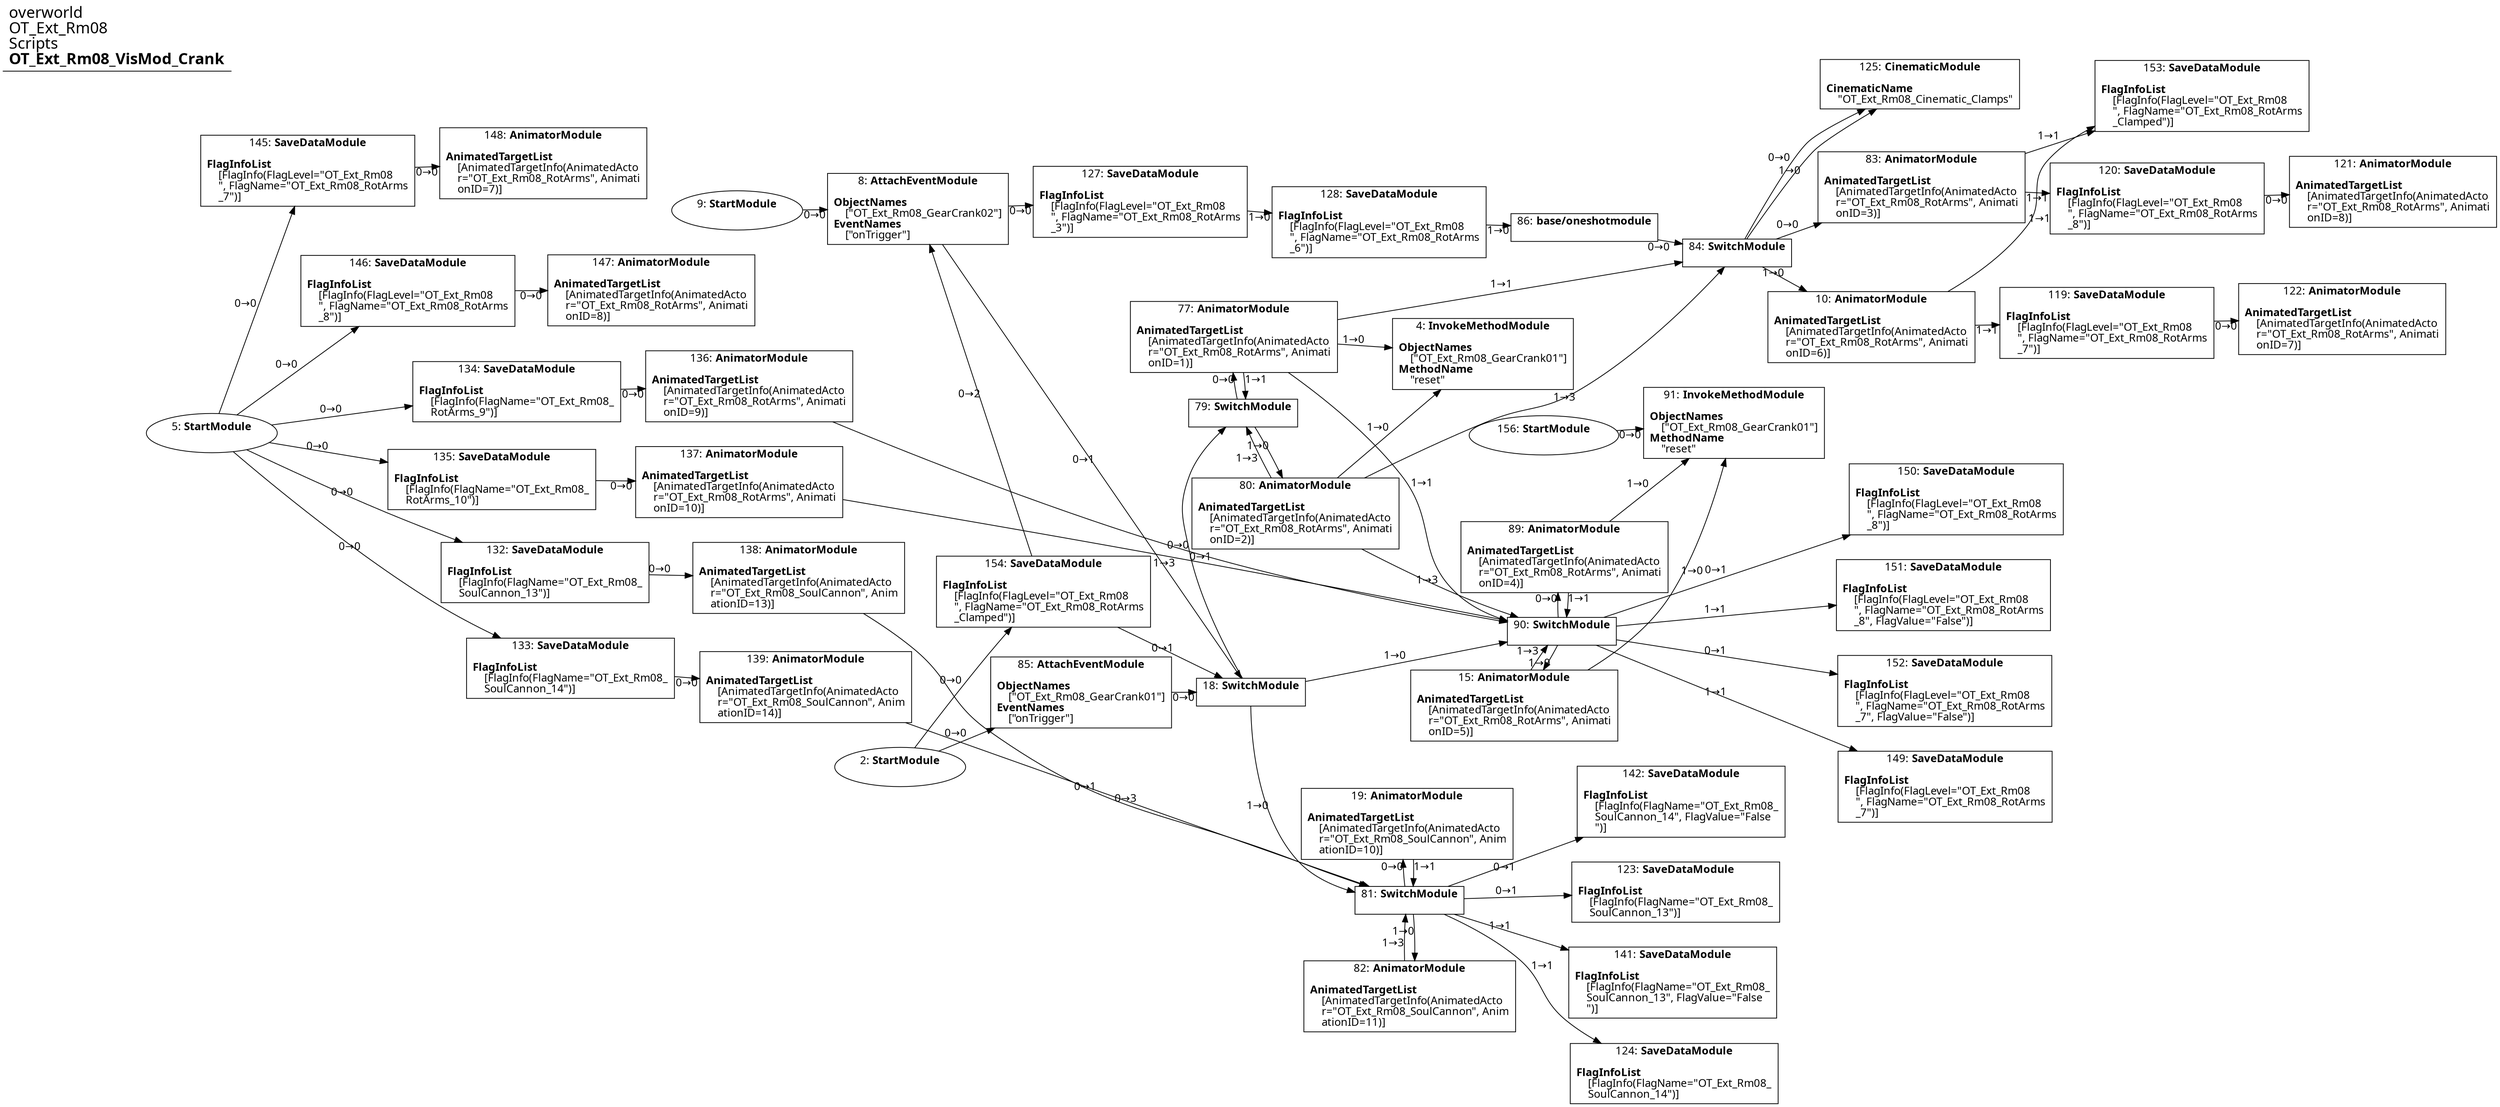 digraph {
    layout = fdp;
    overlap = prism;
    sep = "+16";
    splines = spline;

    node [ shape = box ];

    graph [ fontname = "Segoe UI" ];
    node [ fontname = "Segoe UI" ];
    edge [ fontname = "Segoe UI" ];

    2 [ label = <2: <b>StartModule</b><br/><br/>> ];
    2 [ shape = oval ]
    2 [ pos = "-0.42400002,-0.71000004!" ];
    2 -> 85 [ label = "0→0" ];
    2 -> 154 [ label = "0→0" ];

    4 [ label = <4: <b>InvokeMethodModule</b><br/><br/><b>ObjectNames</b><br align="left"/>    [&quot;OT_Ext_Rm08_GearCrank01&quot;]<br align="left"/><b>MethodName</b><br align="left"/>    &quot;reset&quot;<br align="left"/>> ];
    4 [ pos = "1.036,0.043!" ];

    5 [ label = <5: <b>StartModule</b><br/><br/>> ];
    5 [ shape = oval ]
    5 [ pos = "-1.514,-0.134!" ];
    5 -> 145 [ label = "0→0" ];
    5 -> 146 [ label = "0→0" ];
    5 -> 134 [ label = "0→0" ];
    5 -> 135 [ label = "0→0" ];
    5 -> 132 [ label = "0→0" ];
    5 -> 133 [ label = "0→0" ];

    8 [ label = <8: <b>AttachEventModule</b><br/><br/><b>ObjectNames</b><br align="left"/>    [&quot;OT_Ext_Rm08_GearCrank02&quot;]<br align="left"/><b>EventNames</b><br align="left"/>    [&quot;onTrigger&quot;]<br align="left"/>> ];
    8 [ pos = "0.106000006,0.39100003!" ];
    8 -> 18 [ label = "0→1" ];
    8 -> 127 [ label = "0→0" ];

    9 [ label = <9: <b>StartModule</b><br/><br/>> ];
    9 [ shape = oval ]
    9 [ pos = "-0.17,0.39100003!" ];
    9 -> 8 [ label = "0→0" ];

    10 [ label = <10: <b>AnimatorModule</b><br/><br/><b>AnimatedTargetList</b><br align="left"/>    [AnimatedTargetInfo(AnimatedActo<br align="left"/>    r=&quot;OT_Ext_Rm08_RotArms&quot;, Animati<br align="left"/>    onID=6)]<br align="left"/>> ];
    10 [ pos = "1.922,0.201!" ];
    10 -> 119 [ label = "1→1" ];
    10 -> 153 [ label = "1→1" ];

    15 [ label = <15: <b>AnimatorModule</b><br/><br/><b>AnimatedTargetList</b><br align="left"/>    [AnimatedTargetInfo(AnimatedActo<br align="left"/>    r=&quot;OT_Ext_Rm08_RotArms&quot;, Animati<br align="left"/>    onID=5)]<br align="left"/>> ];
    15 [ pos = "1.2700001,-0.8!" ];
    15 -> 90 [ label = "1→3" ];
    15 -> 91 [ label = "1→0" ];

    18 [ label = <18: <b>SwitchModule</b><br/><br/>> ];
    18 [ pos = "0.397,-0.71000004!" ];
    18 -> 79 [ label = "0→0" ];
    18 -> 81 [ label = "1→0" ];
    18 -> 90 [ label = "1→0" ];

    19 [ label = <19: <b>AnimatorModule</b><br/><br/><b>AnimatedTargetList</b><br align="left"/>    [AnimatedTargetInfo(AnimatedActo<br align="left"/>    r=&quot;OT_Ext_Rm08_SoulCannon&quot;, Anim<br align="left"/>    ationID=10)]<br align="left"/>> ];
    19 [ pos = "0.88100004,-1.039!" ];
    19 -> 81 [ label = "1→1" ];

    77 [ label = <77: <b>AnimatorModule</b><br/><br/><b>AnimatedTargetList</b><br align="left"/>    [AnimatedTargetInfo(AnimatedActo<br align="left"/>    r=&quot;OT_Ext_Rm08_RotArms&quot;, Animati<br align="left"/>    onID=1)]<br align="left"/>> ];
    77 [ pos = "0.67,0.066!" ];
    77 -> 4 [ label = "1→0" ];
    77 -> 79 [ label = "1→1" ];
    77 -> 84 [ label = "1→1" ];
    77 -> 90 [ label = "1→1" ];

    79 [ label = <79: <b>SwitchModule</b><br/><br/>> ];
    79 [ pos = "0.66300005,-0.087000005!" ];
    79 -> 77 [ label = "0→0" ];
    79 -> 80 [ label = "1→0" ];

    80 [ label = <80: <b>AnimatorModule</b><br/><br/><b>AnimatedTargetList</b><br align="left"/>    [AnimatedTargetInfo(AnimatedActo<br align="left"/>    r=&quot;OT_Ext_Rm08_RotArms&quot;, Animati<br align="left"/>    onID=2)]<br align="left"/>> ];
    80 [ pos = "0.66700006,-0.30800003!" ];
    80 -> 79 [ label = "1→3" ];
    80 -> 84 [ label = "1→3" ];
    80 -> 4 [ label = "1→0" ];
    80 -> 90 [ label = "1→3" ];

    81 [ label = <81: <b>SwitchModule</b><br/><br/>> ];
    81 [ pos = "0.883,-1.172!" ];
    81 -> 19 [ label = "0→0" ];
    81 -> 82 [ label = "1→0" ];
    81 -> 123 [ label = "0→1" ];
    81 -> 124 [ label = "1→1" ];
    81 -> 141 [ label = "1→1" ];
    81 -> 142 [ label = "0→1" ];

    82 [ label = <82: <b>AnimatorModule</b><br/><br/><b>AnimatedTargetList</b><br align="left"/>    [AnimatedTargetInfo(AnimatedActo<br align="left"/>    r=&quot;OT_Ext_Rm08_SoulCannon&quot;, Anim<br align="left"/>    ationID=11)]<br align="left"/>> ];
    82 [ pos = "0.88500005,-1.3690001!" ];
    82 -> 81 [ label = "1→3" ];

    83 [ label = <83: <b>AnimatorModule</b><br/><br/><b>AnimatedTargetList</b><br align="left"/>    [AnimatedTargetInfo(AnimatedActo<br align="left"/>    r=&quot;OT_Ext_Rm08_RotArms&quot;, Animati<br align="left"/>    onID=3)]<br align="left"/>> ];
    83 [ pos = "1.9280001,0.45100003!" ];
    83 -> 120 [ label = "1→1" ];
    83 -> 153 [ label = "1→1" ];

    84 [ label = <84: <b>SwitchModule</b><br/><br/>> ];
    84 [ pos = "1.621,0.34500003!" ];
    84 -> 10 [ label = "1→0" ];
    84 -> 83 [ label = "0→0" ];
    84 -> 125 [ label = "0→0" ];
    84 -> 125 [ label = "1→0" ];

    85 [ label = <85: <b>AttachEventModule</b><br/><br/><b>ObjectNames</b><br align="left"/>    [&quot;OT_Ext_Rm08_GearCrank01&quot;]<br align="left"/><b>EventNames</b><br align="left"/>    [&quot;onTrigger&quot;]<br align="left"/>> ];
    85 [ pos = "0.13700001,-0.71000004!" ];
    85 -> 18 [ label = "0→0" ];

    86 [ label = <86: <b>base/oneshotmodule</b><br/><br/>> ];
    86 [ pos = "1.2140001,0.34500003!" ];
    86 -> 84 [ label = "0→0" ];

    89 [ label = <89: <b>AnimatorModule</b><br/><br/><b>AnimatedTargetList</b><br align="left"/>    [AnimatedTargetInfo(AnimatedActo<br align="left"/>    r=&quot;OT_Ext_Rm08_RotArms&quot;, Animati<br align="left"/>    onID=4)]<br align="left"/>> ];
    89 [ pos = "1.264,-0.46800002!" ];
    89 -> 90 [ label = "1→1" ];
    89 -> 91 [ label = "1→0" ];

    90 [ label = <90: <b>SwitchModule</b><br/><br/>> ];
    90 [ pos = "1.264,-0.59900004!" ];
    90 -> 89 [ label = "0→0" ];
    90 -> 15 [ label = "1→0" ];
    90 -> 150 [ label = "0→1" ];
    90 -> 149 [ label = "1→1" ];
    90 -> 152 [ label = "0→1" ];
    90 -> 151 [ label = "1→1" ];

    91 [ label = <91: <b>InvokeMethodModule</b><br/><br/><b>ObjectNames</b><br align="left"/>    [&quot;OT_Ext_Rm08_GearCrank01&quot;]<br align="left"/><b>MethodName</b><br align="left"/>    &quot;reset&quot;<br align="left"/>> ];
    91 [ pos = "1.5810001,-0.216!" ];

    119 [ label = <119: <b>SaveDataModule</b><br/><br/><b>FlagInfoList</b><br align="left"/>    [FlagInfo(FlagLevel=&quot;OT_Ext_Rm08<br align="left"/>    &quot;, FlagName=&quot;OT_Ext_Rm08_RotArms<br align="left"/>    _7&quot;)]<br align="left"/>> ];
    119 [ pos = "2.239,0.201!" ];
    119 -> 122 [ label = "0→0" ];

    120 [ label = <120: <b>SaveDataModule</b><br/><br/><b>FlagInfoList</b><br align="left"/>    [FlagInfo(FlagLevel=&quot;OT_Ext_Rm08<br align="left"/>    &quot;, FlagName=&quot;OT_Ext_Rm08_RotArms<br align="left"/>    _8&quot;)]<br align="left"/>> ];
    120 [ pos = "2.239,0.45100003!" ];
    120 -> 121 [ label = "0→0" ];

    121 [ label = <121: <b>AnimatorModule</b><br/><br/><b>AnimatedTargetList</b><br align="left"/>    [AnimatedTargetInfo(AnimatedActo<br align="left"/>    r=&quot;OT_Ext_Rm08_RotArms&quot;, Animati<br align="left"/>    onID=8)]<br align="left"/>> ];
    121 [ pos = "2.46,0.45100003!" ];

    122 [ label = <122: <b>AnimatorModule</b><br/><br/><b>AnimatedTargetList</b><br align="left"/>    [AnimatedTargetInfo(AnimatedActo<br align="left"/>    r=&quot;OT_Ext_Rm08_RotArms&quot;, Animati<br align="left"/>    onID=7)]<br align="left"/>> ];
    122 [ pos = "2.467,0.201!" ];

    123 [ label = <123: <b>SaveDataModule</b><br/><br/><b>FlagInfoList</b><br align="left"/>    [FlagInfo(FlagName=&quot;OT_Ext_Rm08_<br align="left"/>    SoulCannon_13&quot;)]<br align="left"/>> ];
    123 [ pos = "1.542,-1.1170001!" ];

    124 [ label = <124: <b>SaveDataModule</b><br/><br/><b>FlagInfoList</b><br align="left"/>    [FlagInfo(FlagName=&quot;OT_Ext_Rm08_<br align="left"/>    SoulCannon_14&quot;)]<br align="left"/>> ];
    124 [ pos = "1.544,-1.3850001!" ];

    125 [ label = <125: <b>CinematicModule</b><br/><br/><b>CinematicName</b><br align="left"/>    &quot;OT_Ext_Rm08_Cinematic_Clamps&quot;<br align="left"/>> ];
    125 [ pos = "1.9280001,0.647!" ];

    127 [ label = <127: <b>SaveDataModule</b><br/><br/><b>FlagInfoList</b><br align="left"/>    [FlagInfo(FlagLevel=&quot;OT_Ext_Rm08<br align="left"/>    &quot;, FlagName=&quot;OT_Ext_Rm08_RotArms<br align="left"/>    _3&quot;)]<br align="left"/>> ];
    127 [ pos = "0.47100002,0.39100003!" ];
    127 -> 128 [ label = "1→0" ];

    128 [ label = <128: <b>SaveDataModule</b><br/><br/><b>FlagInfoList</b><br align="left"/>    [FlagInfo(FlagLevel=&quot;OT_Ext_Rm08<br align="left"/>    &quot;, FlagName=&quot;OT_Ext_Rm08_RotArms<br align="left"/>    _6&quot;)]<br align="left"/>> ];
    128 [ pos = "0.72300005,0.36800003!" ];
    128 -> 86 [ label = "1→0" ];

    132 [ label = <132: <b>SaveDataModule</b><br/><br/><b>FlagInfoList</b><br align="left"/>    [FlagInfo(FlagName=&quot;OT_Ext_Rm08_<br align="left"/>    SoulCannon_13&quot;)]<br align="left"/>> ];
    132 [ pos = "-0.90000004,-0.354!" ];
    132 -> 138 [ label = "0→0" ];

    133 [ label = <133: <b>SaveDataModule</b><br/><br/><b>FlagInfoList</b><br align="left"/>    [FlagInfo(FlagName=&quot;OT_Ext_Rm08_<br align="left"/>    SoulCannon_14&quot;)]<br align="left"/>> ];
    133 [ pos = "-0.901,-0.503!" ];
    133 -> 139 [ label = "0→0" ];

    134 [ label = <134: <b>SaveDataModule</b><br/><br/><b>FlagInfoList</b><br align="left"/>    [FlagInfo(FlagName=&quot;OT_Ext_Rm08_<br align="left"/>    RotArms_9&quot;)]<br align="left"/>> ];
    134 [ pos = "-0.901,-0.049000002!" ];
    134 -> 136 [ label = "0→0" ];

    135 [ label = <135: <b>SaveDataModule</b><br/><br/><b>FlagInfoList</b><br align="left"/>    [FlagInfo(FlagName=&quot;OT_Ext_Rm08_<br align="left"/>    RotArms_10&quot;)]<br align="left"/>> ];
    135 [ pos = "-0.901,-0.2!" ];
    135 -> 137 [ label = "0→0" ];

    136 [ label = <136: <b>AnimatorModule</b><br/><br/><b>AnimatedTargetList</b><br align="left"/>    [AnimatedTargetInfo(AnimatedActo<br align="left"/>    r=&quot;OT_Ext_Rm08_RotArms&quot;, Animati<br align="left"/>    onID=9)]<br align="left"/>> ];
    136 [ pos = "-0.63600004,-0.049000002!" ];
    136 -> 90 [ label = "0→1" ];

    137 [ label = <137: <b>AnimatorModule</b><br/><br/><b>AnimatedTargetList</b><br align="left"/>    [AnimatedTargetInfo(AnimatedActo<br align="left"/>    r=&quot;OT_Ext_Rm08_RotArms&quot;, Animati<br align="left"/>    onID=10)]<br align="left"/>> ];
    137 [ pos = "-0.638,-0.2!" ];
    137 -> 90 [ label = "1→3" ];

    138 [ label = <138: <b>AnimatorModule</b><br/><br/><b>AnimatedTargetList</b><br align="left"/>    [AnimatedTargetInfo(AnimatedActo<br align="left"/>    r=&quot;OT_Ext_Rm08_SoulCannon&quot;, Anim<br align="left"/>    ationID=13)]<br align="left"/>> ];
    138 [ pos = "-0.62700003,-0.354!" ];
    138 -> 81 [ label = "0→1" ];

    139 [ label = <139: <b>AnimatorModule</b><br/><br/><b>AnimatedTargetList</b><br align="left"/>    [AnimatedTargetInfo(AnimatedActo<br align="left"/>    r=&quot;OT_Ext_Rm08_SoulCannon&quot;, Anim<br align="left"/>    ationID=14)]<br align="left"/>> ];
    139 [ pos = "-0.628,-0.503!" ];
    139 -> 81 [ label = "0→3" ];

    141 [ label = <141: <b>SaveDataModule</b><br/><br/><b>FlagInfoList</b><br align="left"/>    [FlagInfo(FlagName=&quot;OT_Ext_Rm08_<br align="left"/>    SoulCannon_13&quot;, FlagValue=&quot;False<br align="left"/>    &quot;)]<br align="left"/>> ];
    141 [ pos = "1.5400001,-1.251!" ];

    142 [ label = <142: <b>SaveDataModule</b><br/><br/><b>FlagInfoList</b><br align="left"/>    [FlagInfo(FlagName=&quot;OT_Ext_Rm08_<br align="left"/>    SoulCannon_14&quot;, FlagValue=&quot;False<br align="left"/>    &quot;)]<br align="left"/>> ];
    142 [ pos = "1.5450001,-0.97!" ];

    145 [ label = <145: <b>SaveDataModule</b><br/><br/><b>FlagInfoList</b><br align="left"/>    [FlagInfo(FlagLevel=&quot;OT_Ext_Rm08<br align="left"/>    &quot;, FlagName=&quot;OT_Ext_Rm08_RotArms<br align="left"/>    _7&quot;)]<br align="left"/>> ];
    145 [ pos = "-0.90300006,0.26700002!" ];
    145 -> 148 [ label = "0→0" ];

    146 [ label = <146: <b>SaveDataModule</b><br/><br/><b>FlagInfoList</b><br align="left"/>    [FlagInfo(FlagLevel=&quot;OT_Ext_Rm08<br align="left"/>    &quot;, FlagName=&quot;OT_Ext_Rm08_RotArms<br align="left"/>    _8&quot;)]<br align="left"/>> ];
    146 [ pos = "-0.901,0.105000004!" ];
    146 -> 147 [ label = "0→0" ];

    147 [ label = <147: <b>AnimatorModule</b><br/><br/><b>AnimatedTargetList</b><br align="left"/>    [AnimatedTargetInfo(AnimatedActo<br align="left"/>    r=&quot;OT_Ext_Rm08_RotArms&quot;, Animati<br align="left"/>    onID=8)]<br align="left"/>> ];
    147 [ pos = "-0.63900006,0.105000004!" ];

    148 [ label = <148: <b>AnimatorModule</b><br/><br/><b>AnimatedTargetList</b><br align="left"/>    [AnimatedTargetInfo(AnimatedActo<br align="left"/>    r=&quot;OT_Ext_Rm08_RotArms&quot;, Animati<br align="left"/>    onID=7)]<br align="left"/>> ];
    148 [ pos = "-0.63500005,0.26700002!" ];

    149 [ label = <149: <b>SaveDataModule</b><br/><br/><b>FlagInfoList</b><br align="left"/>    [FlagInfo(FlagLevel=&quot;OT_Ext_Rm08<br align="left"/>    &quot;, FlagName=&quot;OT_Ext_Rm08_RotArms<br align="left"/>    _7&quot;)]<br align="left"/>> ];
    149 [ pos = "1.996,-0.841!" ];

    150 [ label = <150: <b>SaveDataModule</b><br/><br/><b>FlagInfoList</b><br align="left"/>    [FlagInfo(FlagLevel=&quot;OT_Ext_Rm08<br align="left"/>    &quot;, FlagName=&quot;OT_Ext_Rm08_RotArms<br align="left"/>    _8&quot;)]<br align="left"/>> ];
    150 [ pos = "1.9930001,-0.41500002!" ];

    151 [ label = <151: <b>SaveDataModule</b><br/><br/><b>FlagInfoList</b><br align="left"/>    [FlagInfo(FlagLevel=&quot;OT_Ext_Rm08<br align="left"/>    &quot;, FlagName=&quot;OT_Ext_Rm08_RotArms<br align="left"/>    _8&quot;, FlagValue=&quot;False&quot;)]<br align="left"/>> ];
    151 [ pos = "1.9900001,-0.55!" ];

    152 [ label = <152: <b>SaveDataModule</b><br/><br/><b>FlagInfoList</b><br align="left"/>    [FlagInfo(FlagLevel=&quot;OT_Ext_Rm08<br align="left"/>    &quot;, FlagName=&quot;OT_Ext_Rm08_RotArms<br align="left"/>    _7&quot;, FlagValue=&quot;False&quot;)]<br align="left"/>> ];
    152 [ pos = "1.991,-0.70500004!" ];

    153 [ label = <153: <b>SaveDataModule</b><br/><br/><b>FlagInfoList</b><br align="left"/>    [FlagInfo(FlagLevel=&quot;OT_Ext_Rm08<br align="left"/>    &quot;, FlagName=&quot;OT_Ext_Rm08_RotArms<br align="left"/>    _Clamped&quot;)]<br align="left"/>> ];
    153 [ pos = "2.239,0.59400004!" ];

    154 [ label = <154: <b>SaveDataModule</b><br/><br/><b>FlagInfoList</b><br align="left"/>    [FlagInfo(FlagLevel=&quot;OT_Ext_Rm08<br align="left"/>    &quot;, FlagName=&quot;OT_Ext_Rm08_RotArms<br align="left"/>    _Clamped&quot;)]<br align="left"/>> ];
    154 [ pos = "-0.192,-0.384!" ];
    154 -> 18 [ label = "0→1" ];
    154 -> 8 [ label = "0→2" ];

    156 [ label = <156: <b>StartModule</b><br/><br/>> ];
    156 [ shape = oval ]
    156 [ pos = "1.3460001,-0.216!" ];
    156 -> 91 [ label = "0→0" ];

    title [ pos = "-1.5150001,0.648!" ];
    title [ shape = underline ];
    title [ label = <<font point-size="20">overworld<br align="left"/>OT_Ext_Rm08<br align="left"/>Scripts<br align="left"/><b>OT_Ext_Rm08_VisMod_Crank</b><br align="left"/></font>> ];
}
